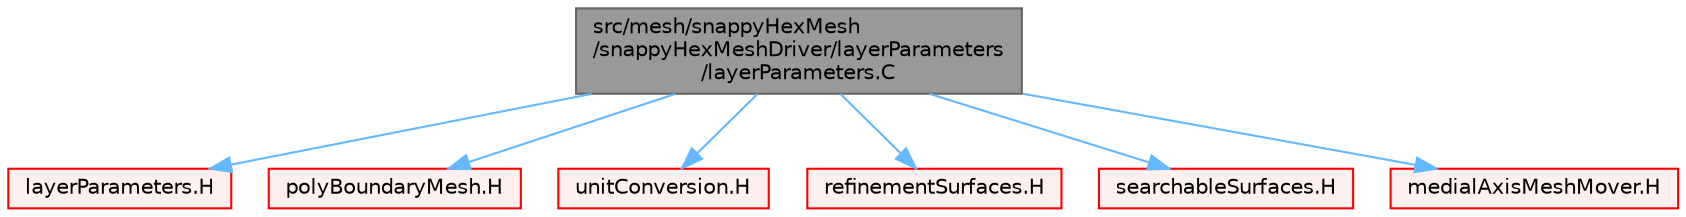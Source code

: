 digraph "src/mesh/snappyHexMesh/snappyHexMeshDriver/layerParameters/layerParameters.C"
{
 // LATEX_PDF_SIZE
  bgcolor="transparent";
  edge [fontname=Helvetica,fontsize=10,labelfontname=Helvetica,labelfontsize=10];
  node [fontname=Helvetica,fontsize=10,shape=box,height=0.2,width=0.4];
  Node1 [id="Node000001",label="src/mesh/snappyHexMesh\l/snappyHexMeshDriver/layerParameters\l/layerParameters.C",height=0.2,width=0.4,color="gray40", fillcolor="grey60", style="filled", fontcolor="black",tooltip=" "];
  Node1 -> Node2 [id="edge1_Node000001_Node000002",color="steelblue1",style="solid",tooltip=" "];
  Node2 [id="Node000002",label="layerParameters.H",height=0.2,width=0.4,color="red", fillcolor="#FFF0F0", style="filled",URL="$layerParameters_8H.html",tooltip=" "];
  Node1 -> Node175 [id="edge2_Node000001_Node000175",color="steelblue1",style="solid",tooltip=" "];
  Node175 [id="Node000175",label="polyBoundaryMesh.H",height=0.2,width=0.4,color="red", fillcolor="#FFF0F0", style="filled",URL="$polyBoundaryMesh_8H.html",tooltip=" "];
  Node1 -> Node252 [id="edge3_Node000001_Node000252",color="steelblue1",style="solid",tooltip=" "];
  Node252 [id="Node000252",label="unitConversion.H",height=0.2,width=0.4,color="red", fillcolor="#FFF0F0", style="filled",URL="$unitConversion_8H.html",tooltip="Unit conversion functions."];
  Node1 -> Node254 [id="edge4_Node000001_Node000254",color="steelblue1",style="solid",tooltip=" "];
  Node254 [id="Node000254",label="refinementSurfaces.H",height=0.2,width=0.4,color="red", fillcolor="#FFF0F0", style="filled",URL="$refinementSurfaces_8H.html",tooltip=" "];
  Node1 -> Node324 [id="edge5_Node000001_Node000324",color="steelblue1",style="solid",tooltip=" "];
  Node324 [id="Node000324",label="searchableSurfaces.H",height=0.2,width=0.4,color="red", fillcolor="#FFF0F0", style="filled",URL="$searchableSurfaces_8H.html",tooltip=" "];
  Node1 -> Node326 [id="edge6_Node000001_Node000326",color="steelblue1",style="solid",tooltip=" "];
  Node326 [id="Node000326",label="medialAxisMeshMover.H",height=0.2,width=0.4,color="red", fillcolor="#FFF0F0", style="filled",URL="$medialAxisMeshMover_8H.html",tooltip=" "];
}
